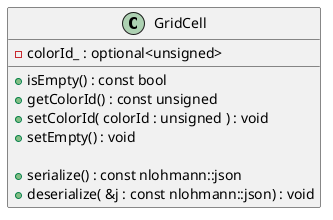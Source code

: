 @startuml (id = GridCell )

class GridCell {
    - colorId_ : optional<unsigned>

    + isEmpty() : const bool
    + getColorId() : const unsigned
    + setColorId( colorId : unsigned ) : void
    + setEmpty() : void 

    + serialize() : const nlohmann::json
    + deserialize( &j : const nlohmann::json) : void 
    
}
@enduml